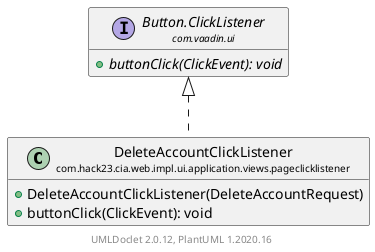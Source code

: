@startuml
    set namespaceSeparator none
    hide empty fields
    hide empty methods

    class "<size:14>DeleteAccountClickListener\n<size:10>com.hack23.cia.web.impl.ui.application.views.pageclicklistener" as com.hack23.cia.web.impl.ui.application.views.pageclicklistener.DeleteAccountClickListener [[DeleteAccountClickListener.html]] {
        +DeleteAccountClickListener(DeleteAccountRequest)
        +buttonClick(ClickEvent): void
    }

    interface "<size:14>Button.ClickListener\n<size:10>com.vaadin.ui" as com.vaadin.ui.Button.ClickListener {
        {abstract} +buttonClick(ClickEvent): void
    }

    com.vaadin.ui.Button.ClickListener <|.. com.hack23.cia.web.impl.ui.application.views.pageclicklistener.DeleteAccountClickListener

    center footer UMLDoclet 2.0.12, PlantUML 1.2020.16
@enduml
